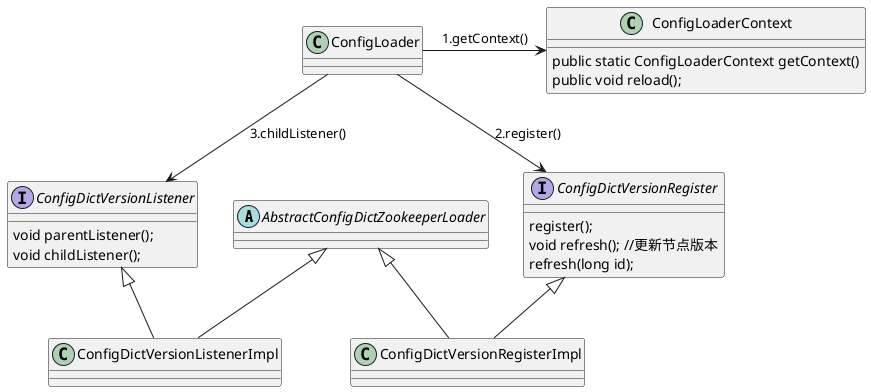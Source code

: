 @startuml

abstract class AbstractConfigDictZookeeperLoader
interface ConfigDictVersionListener {
    void parentListener();
    void childListener();
}
interface ConfigDictVersionRegister{
    register();
    void refresh(); //更新节点版本
    refresh(long id);
}
class ConfigLoaderContext {
    public static ConfigLoaderContext getContext()
    public void reload();
}
class ConfigDictVersionListenerImpl
class ConfigDictVersionRegisterImpl
class ConfigLoader

AbstractConfigDictZookeeperLoader <|-- ConfigDictVersionRegisterImpl
ConfigDictVersionRegister <|-- ConfigDictVersionRegisterImpl

AbstractConfigDictZookeeperLoader <|-- ConfigDictVersionListenerImpl
ConfigDictVersionListener <|-- ConfigDictVersionListenerImpl

ConfigLoader->ConfigLoaderContext:1.getContext()
ConfigLoader-->ConfigDictVersionRegister:2.register()
ConfigLoader-->ConfigDictVersionListener:3.childListener()

@enduml